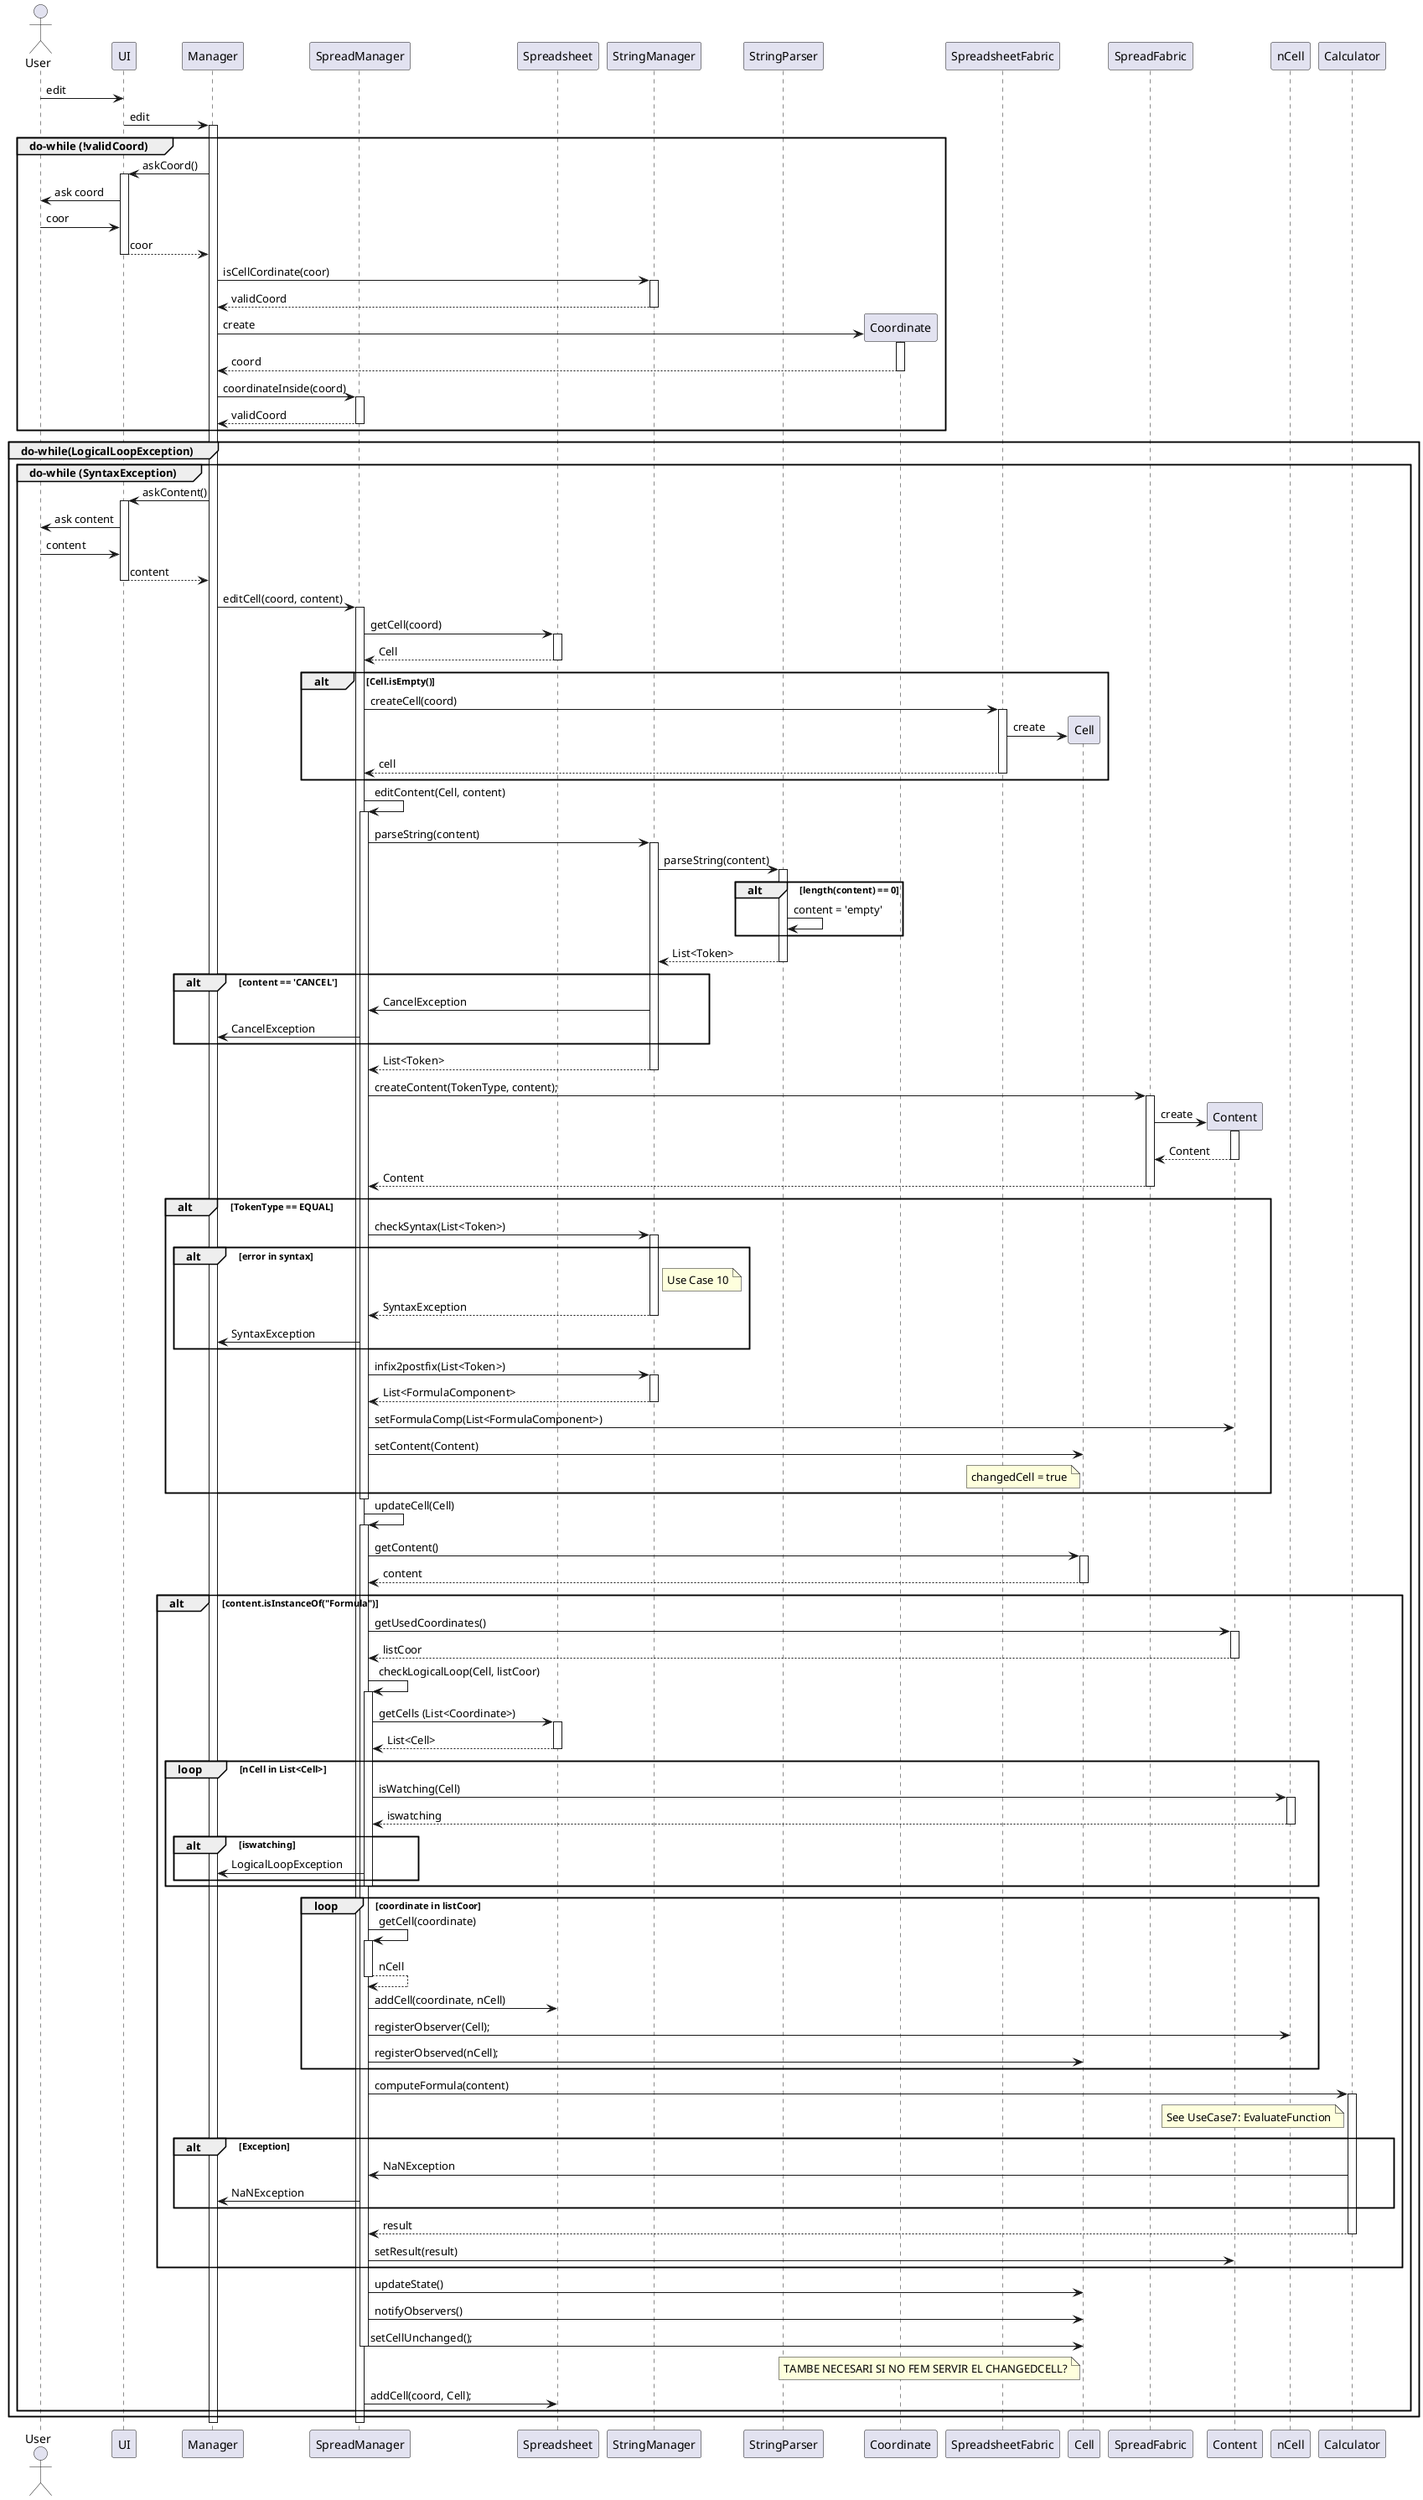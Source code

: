 @startuml

'TO DEFINE ORDER PARTICIPANTS'
actor User
participant UI
participant Manager
participant SpreadManager
participant Spreadsheet
participant StringManager
participant StringParser


'------------------5.1----------------------------------
User -> UI: edit
UI -> Manager ++: edit

group do-while (!validCoord)
    Manager -> UI++: askCoord()
    UI -> User: ask coord
    User -> UI: coor
    return coor
    Manager -> StringManager ++: isCellCordinate(coor)
    return validCoord

    Manager -> Coordinate **: create
    activate Coordinate
    return coord
    Manager -> SpreadManager ++: coordinateInside(coord)
    return validCoord

end

'--------------------5.2----------------------------------

group do-while(LogicalLoopException)
    group do-while (SyntaxException)

        Manager -> UI++: askContent()
        UI -> User: ask content
        User -> UI : content
        return content

        Manager -> SpreadManager++: editCell(coord, content)
        SpreadManager -> Spreadsheet ++: getCell(coord)
        return Cell
        alt Cell.isEmpty()
            SpreadManager -> SpreadsheetFabric ++: createCell(coord)
            SpreadsheetFabric -> Cell ** : create            
            return cell
        end
        
        SpreadManager -> SpreadManager ++: editContent(Cell, content)
        SpreadManager -> StringManager ++: parseString(content)
        StringManager -> StringParser ++: parseString(content)

        alt length(content) == 0
            StringParser -> StringParser : content = 'empty'
        end
        return List<Token>

        alt content == 'CANCEL'
            StringManager -> SpreadManager : CancelException
            SpreadManager -> Manager : CancelException
        end
        
        return List<Token>

        SpreadManager -> SpreadFabric ++: createContent(TokenType, content);
        SpreadFabric -> Content **: create
        activate Content
        return Content
        return Content

        alt TokenType == EQUAL

            SpreadManager -> StringManager ++: checkSyntax(List<Token>)

            alt error in syntax
                note right of StringManager: Use Case 10

                return SyntaxException
                SpreadManager -> Manager : SyntaxException
            end
 
            SpreadManager -> StringManager ++: infix2postfix(List<Token>)
            return List<FormulaComponent>
            SpreadManager -> Content : setFormulaComp(List<FormulaComponent>)
            SpreadManager -> Cell : setContent(Content)
            note left Cell : changedCell = true
        end

        deactivate SpreadManager

'----------------5.3 (different order)--------------------
            
        SpreadManager -> SpreadManager ++: updateCell(Cell)
        SpreadManager -> Cell ++: getContent()
        return content

        alt content.isInstanceOf("Formula")
            SpreadManager -> Content ++: getUsedCoordinates()
            return listCoor

            SpreadManager -> SpreadManager ++: checkLogicalLoop(Cell, listCoor)
            SpreadManager -> Spreadsheet ++: getCells (List<Coordinate>)
            return List<Cell>

            loop nCell in List<Cell>
                SpreadManager -> nCell ++: isWatching(Cell)
                return iswatching
                alt iswatching
                    SpreadManager -> Manager : LogicalLoopException
                end
            deactivate SpreadManager
            end

            loop coordinate in listCoor
                SpreadManager -> SpreadManager ++: getCell(coordinate)
                return nCell
                SpreadManager -> Spreadsheet : addCell(coordinate, nCell)
                SpreadManager -> nCell : registerObserver(Cell);
                SpreadManager -> Cell : registerObserved(nCell);
            end

            SpreadManager -> Calculator ++: computeFormula(content)
            note left Calculator : See UseCase7: EvaluateFunction
            alt Exception
                Calculator -> SpreadManager : NaNException
                SpreadManager -> Manager : NaNException
            end
            return result

            SpreadManager -> Content : setResult(result)
        end

        SpreadManager -> Cell : updateState()
        SpreadManager -> Cell : notifyObservers()
        SpreadManager -> Cell : setCellUnchanged();
        note left Cell : TAMBE NECESARI SI NO FEM SERVIR EL CHANGEDCELL?

        deactivate SpreadManager
        SpreadManager -> Spreadsheet : addCell(coord, Cell);

    end
end

deactivate SpreadManager
deactivate Manager

@enduml
